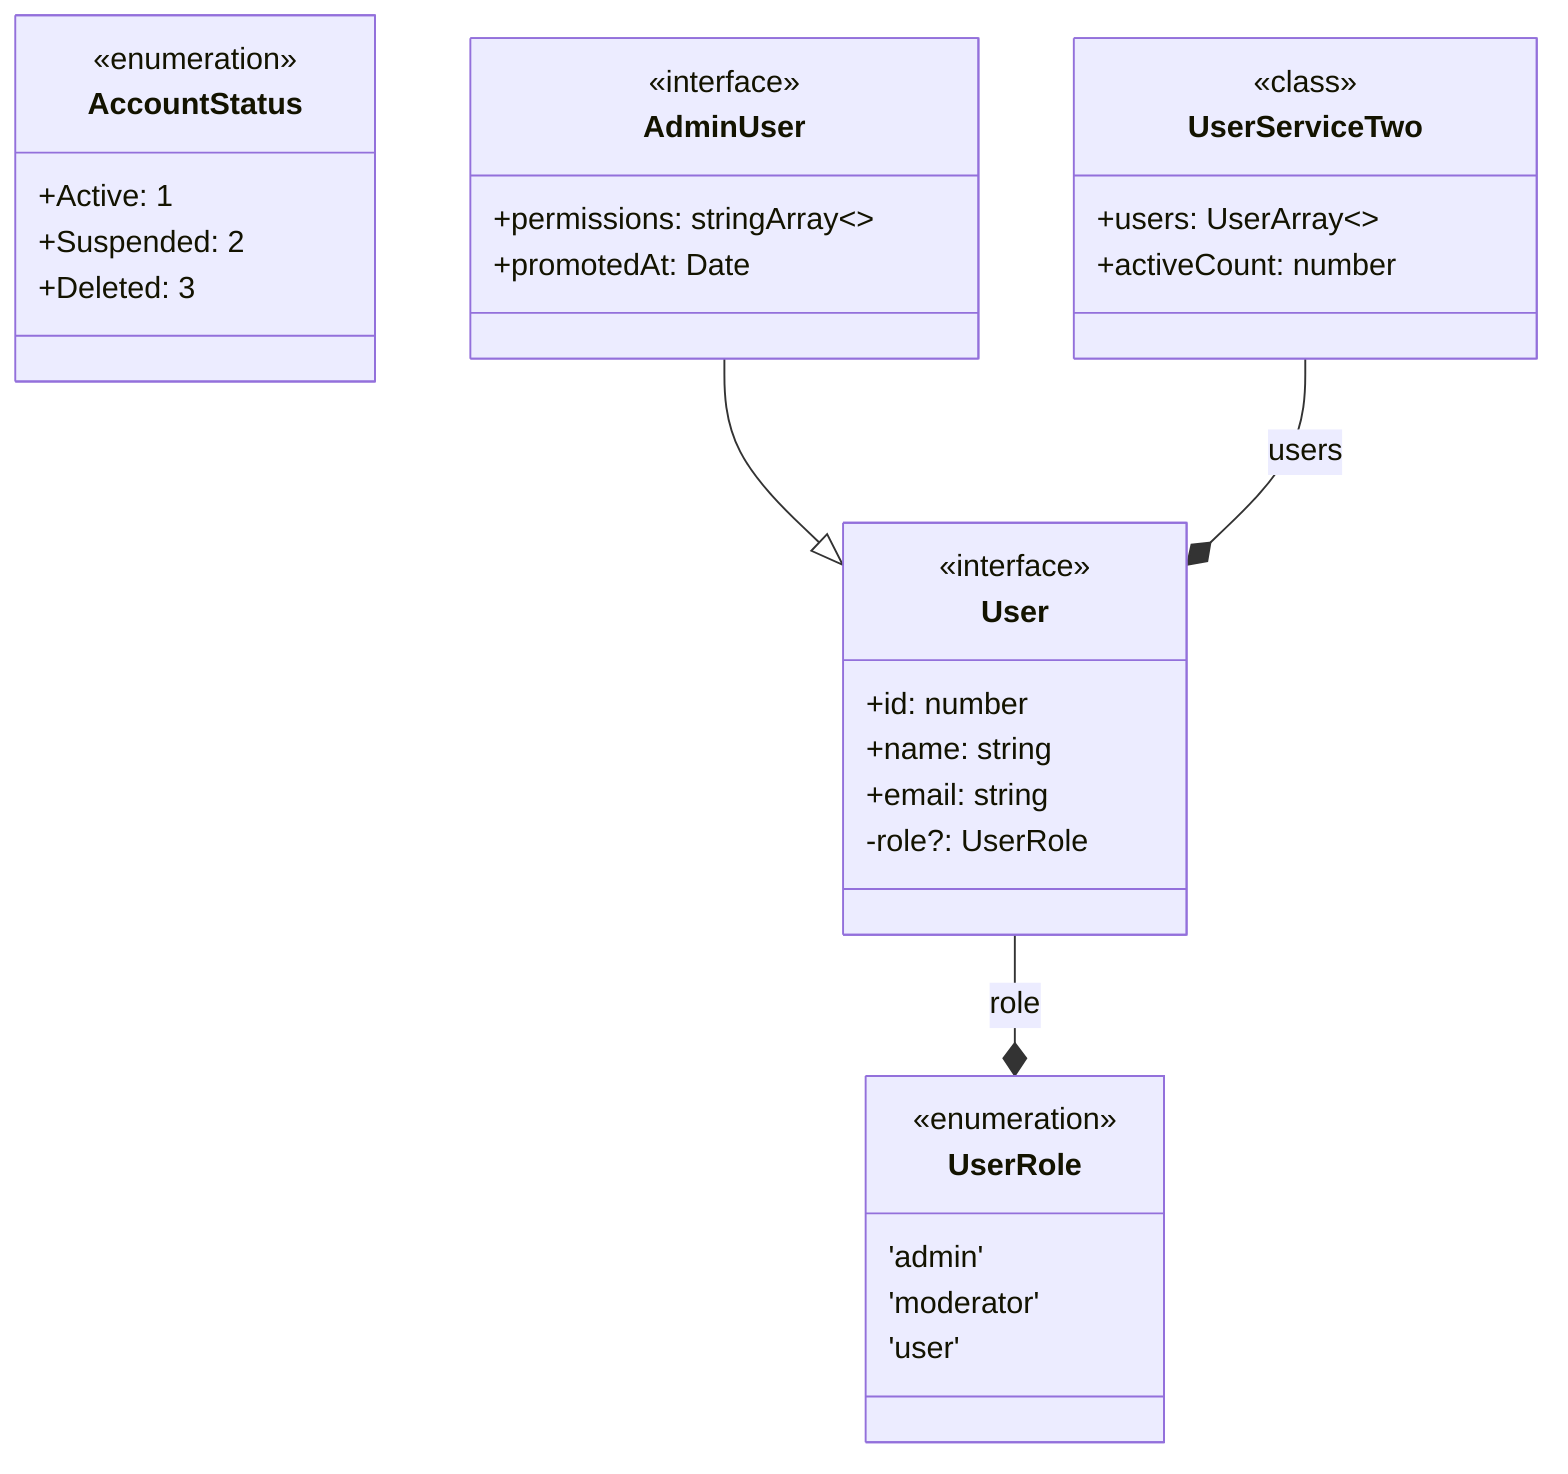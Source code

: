 classDiagram
  %% Legend
  %% --|> : Inheritance (extends)
  %% ..|> : Implementation (implements)
  %% --* : Composition (has/contains)
  %% -- : Association

  class User {
    <<interface>>
    +id: number
    +name: string
    +email: string
    -role?: UserRole
  }

  class UserRole {
    <<enumeration>>
    'admin'
    'moderator'
    'user'
  }

  class AccountStatus {
    <<enumeration>>
    +Active: 1
    +Suspended: 2
    +Deleted: 3
  }

  class UserServiceTwo {
    <<class>>
    +users: UserArray~~
    +activeCount: number
  }

  class AdminUser {
    <<interface>>
    +permissions: stringArray~~
    +promotedAt: Date
  }

  AdminUser --|> User
  User --* UserRole : role
  UserServiceTwo --* User : users